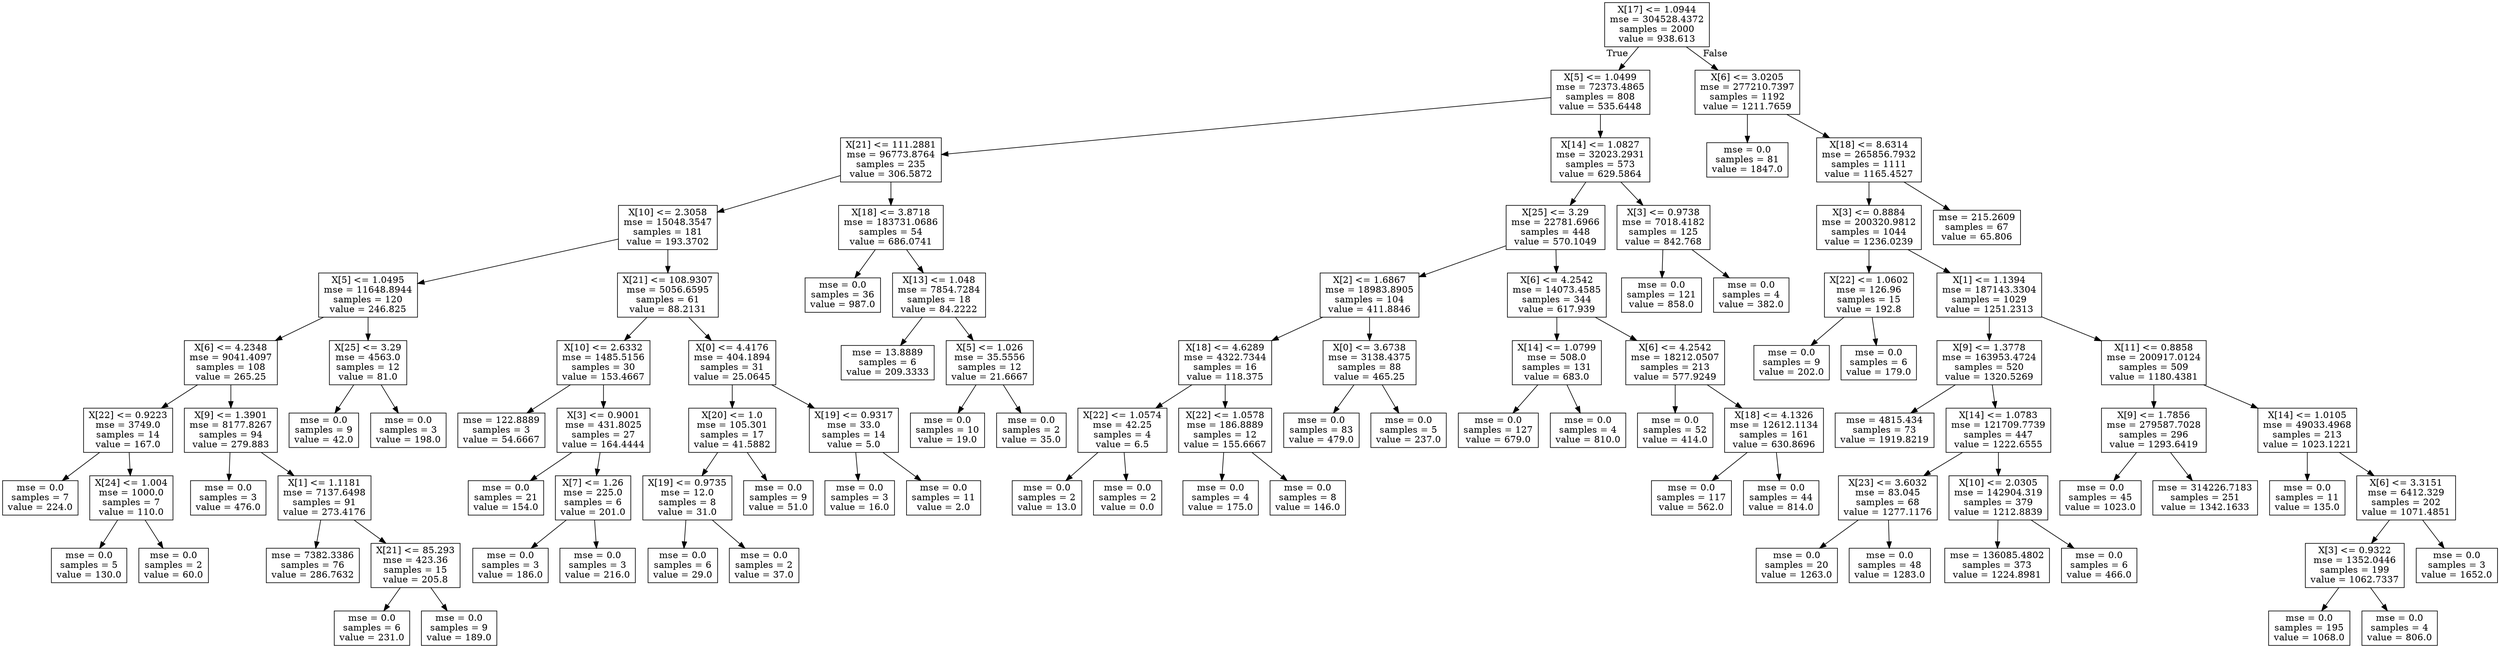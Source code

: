 digraph Tree {
node [shape=box] ;
0 [label="X[17] <= 1.0944\nmse = 304528.4372\nsamples = 2000\nvalue = 938.613"] ;
1 [label="X[5] <= 1.0499\nmse = 72373.4865\nsamples = 808\nvalue = 535.6448"] ;
0 -> 1 [labeldistance=2.5, labelangle=45, headlabel="True"] ;
2 [label="X[21] <= 111.2881\nmse = 96773.8764\nsamples = 235\nvalue = 306.5872"] ;
1 -> 2 ;
3 [label="X[10] <= 2.3058\nmse = 15048.3547\nsamples = 181\nvalue = 193.3702"] ;
2 -> 3 ;
4 [label="X[5] <= 1.0495\nmse = 11648.8944\nsamples = 120\nvalue = 246.825"] ;
3 -> 4 ;
5 [label="X[6] <= 4.2348\nmse = 9041.4097\nsamples = 108\nvalue = 265.25"] ;
4 -> 5 ;
6 [label="X[22] <= 0.9223\nmse = 3749.0\nsamples = 14\nvalue = 167.0"] ;
5 -> 6 ;
7 [label="mse = 0.0\nsamples = 7\nvalue = 224.0"] ;
6 -> 7 ;
8 [label="X[24] <= 1.004\nmse = 1000.0\nsamples = 7\nvalue = 110.0"] ;
6 -> 8 ;
9 [label="mse = 0.0\nsamples = 5\nvalue = 130.0"] ;
8 -> 9 ;
10 [label="mse = 0.0\nsamples = 2\nvalue = 60.0"] ;
8 -> 10 ;
11 [label="X[9] <= 1.3901\nmse = 8177.8267\nsamples = 94\nvalue = 279.883"] ;
5 -> 11 ;
12 [label="mse = 0.0\nsamples = 3\nvalue = 476.0"] ;
11 -> 12 ;
13 [label="X[1] <= 1.1181\nmse = 7137.6498\nsamples = 91\nvalue = 273.4176"] ;
11 -> 13 ;
14 [label="mse = 7382.3386\nsamples = 76\nvalue = 286.7632"] ;
13 -> 14 ;
15 [label="X[21] <= 85.293\nmse = 423.36\nsamples = 15\nvalue = 205.8"] ;
13 -> 15 ;
16 [label="mse = 0.0\nsamples = 6\nvalue = 231.0"] ;
15 -> 16 ;
17 [label="mse = 0.0\nsamples = 9\nvalue = 189.0"] ;
15 -> 17 ;
18 [label="X[25] <= 3.29\nmse = 4563.0\nsamples = 12\nvalue = 81.0"] ;
4 -> 18 ;
19 [label="mse = 0.0\nsamples = 9\nvalue = 42.0"] ;
18 -> 19 ;
20 [label="mse = 0.0\nsamples = 3\nvalue = 198.0"] ;
18 -> 20 ;
21 [label="X[21] <= 108.9307\nmse = 5056.6595\nsamples = 61\nvalue = 88.2131"] ;
3 -> 21 ;
22 [label="X[10] <= 2.6332\nmse = 1485.5156\nsamples = 30\nvalue = 153.4667"] ;
21 -> 22 ;
23 [label="mse = 122.8889\nsamples = 3\nvalue = 54.6667"] ;
22 -> 23 ;
24 [label="X[3] <= 0.9001\nmse = 431.8025\nsamples = 27\nvalue = 164.4444"] ;
22 -> 24 ;
25 [label="mse = 0.0\nsamples = 21\nvalue = 154.0"] ;
24 -> 25 ;
26 [label="X[7] <= 1.26\nmse = 225.0\nsamples = 6\nvalue = 201.0"] ;
24 -> 26 ;
27 [label="mse = 0.0\nsamples = 3\nvalue = 186.0"] ;
26 -> 27 ;
28 [label="mse = 0.0\nsamples = 3\nvalue = 216.0"] ;
26 -> 28 ;
29 [label="X[0] <= 4.4176\nmse = 404.1894\nsamples = 31\nvalue = 25.0645"] ;
21 -> 29 ;
30 [label="X[20] <= 1.0\nmse = 105.301\nsamples = 17\nvalue = 41.5882"] ;
29 -> 30 ;
31 [label="X[19] <= 0.9735\nmse = 12.0\nsamples = 8\nvalue = 31.0"] ;
30 -> 31 ;
32 [label="mse = 0.0\nsamples = 6\nvalue = 29.0"] ;
31 -> 32 ;
33 [label="mse = 0.0\nsamples = 2\nvalue = 37.0"] ;
31 -> 33 ;
34 [label="mse = 0.0\nsamples = 9\nvalue = 51.0"] ;
30 -> 34 ;
35 [label="X[19] <= 0.9317\nmse = 33.0\nsamples = 14\nvalue = 5.0"] ;
29 -> 35 ;
36 [label="mse = 0.0\nsamples = 3\nvalue = 16.0"] ;
35 -> 36 ;
37 [label="mse = 0.0\nsamples = 11\nvalue = 2.0"] ;
35 -> 37 ;
38 [label="X[18] <= 3.8718\nmse = 183731.0686\nsamples = 54\nvalue = 686.0741"] ;
2 -> 38 ;
39 [label="mse = 0.0\nsamples = 36\nvalue = 987.0"] ;
38 -> 39 ;
40 [label="X[13] <= 1.048\nmse = 7854.7284\nsamples = 18\nvalue = 84.2222"] ;
38 -> 40 ;
41 [label="mse = 13.8889\nsamples = 6\nvalue = 209.3333"] ;
40 -> 41 ;
42 [label="X[5] <= 1.026\nmse = 35.5556\nsamples = 12\nvalue = 21.6667"] ;
40 -> 42 ;
43 [label="mse = 0.0\nsamples = 10\nvalue = 19.0"] ;
42 -> 43 ;
44 [label="mse = 0.0\nsamples = 2\nvalue = 35.0"] ;
42 -> 44 ;
45 [label="X[14] <= 1.0827\nmse = 32023.2931\nsamples = 573\nvalue = 629.5864"] ;
1 -> 45 ;
46 [label="X[25] <= 3.29\nmse = 22781.6966\nsamples = 448\nvalue = 570.1049"] ;
45 -> 46 ;
47 [label="X[2] <= 1.6867\nmse = 18983.8905\nsamples = 104\nvalue = 411.8846"] ;
46 -> 47 ;
48 [label="X[18] <= 4.6289\nmse = 4322.7344\nsamples = 16\nvalue = 118.375"] ;
47 -> 48 ;
49 [label="X[22] <= 1.0574\nmse = 42.25\nsamples = 4\nvalue = 6.5"] ;
48 -> 49 ;
50 [label="mse = 0.0\nsamples = 2\nvalue = 13.0"] ;
49 -> 50 ;
51 [label="mse = 0.0\nsamples = 2\nvalue = 0.0"] ;
49 -> 51 ;
52 [label="X[22] <= 1.0578\nmse = 186.8889\nsamples = 12\nvalue = 155.6667"] ;
48 -> 52 ;
53 [label="mse = 0.0\nsamples = 4\nvalue = 175.0"] ;
52 -> 53 ;
54 [label="mse = 0.0\nsamples = 8\nvalue = 146.0"] ;
52 -> 54 ;
55 [label="X[0] <= 3.6738\nmse = 3138.4375\nsamples = 88\nvalue = 465.25"] ;
47 -> 55 ;
56 [label="mse = 0.0\nsamples = 83\nvalue = 479.0"] ;
55 -> 56 ;
57 [label="mse = 0.0\nsamples = 5\nvalue = 237.0"] ;
55 -> 57 ;
58 [label="X[6] <= 4.2542\nmse = 14073.4585\nsamples = 344\nvalue = 617.939"] ;
46 -> 58 ;
59 [label="X[14] <= 1.0799\nmse = 508.0\nsamples = 131\nvalue = 683.0"] ;
58 -> 59 ;
60 [label="mse = 0.0\nsamples = 127\nvalue = 679.0"] ;
59 -> 60 ;
61 [label="mse = 0.0\nsamples = 4\nvalue = 810.0"] ;
59 -> 61 ;
62 [label="X[6] <= 4.2542\nmse = 18212.0507\nsamples = 213\nvalue = 577.9249"] ;
58 -> 62 ;
63 [label="mse = 0.0\nsamples = 52\nvalue = 414.0"] ;
62 -> 63 ;
64 [label="X[18] <= 4.1326\nmse = 12612.1134\nsamples = 161\nvalue = 630.8696"] ;
62 -> 64 ;
65 [label="mse = 0.0\nsamples = 117\nvalue = 562.0"] ;
64 -> 65 ;
66 [label="mse = 0.0\nsamples = 44\nvalue = 814.0"] ;
64 -> 66 ;
67 [label="X[3] <= 0.9738\nmse = 7018.4182\nsamples = 125\nvalue = 842.768"] ;
45 -> 67 ;
68 [label="mse = 0.0\nsamples = 121\nvalue = 858.0"] ;
67 -> 68 ;
69 [label="mse = 0.0\nsamples = 4\nvalue = 382.0"] ;
67 -> 69 ;
70 [label="X[6] <= 3.0205\nmse = 277210.7397\nsamples = 1192\nvalue = 1211.7659"] ;
0 -> 70 [labeldistance=2.5, labelangle=-45, headlabel="False"] ;
71 [label="mse = 0.0\nsamples = 81\nvalue = 1847.0"] ;
70 -> 71 ;
72 [label="X[18] <= 8.6314\nmse = 265856.7932\nsamples = 1111\nvalue = 1165.4527"] ;
70 -> 72 ;
73 [label="X[3] <= 0.8884\nmse = 200320.9812\nsamples = 1044\nvalue = 1236.0239"] ;
72 -> 73 ;
74 [label="X[22] <= 1.0602\nmse = 126.96\nsamples = 15\nvalue = 192.8"] ;
73 -> 74 ;
75 [label="mse = 0.0\nsamples = 9\nvalue = 202.0"] ;
74 -> 75 ;
76 [label="mse = 0.0\nsamples = 6\nvalue = 179.0"] ;
74 -> 76 ;
77 [label="X[1] <= 1.1394\nmse = 187143.3304\nsamples = 1029\nvalue = 1251.2313"] ;
73 -> 77 ;
78 [label="X[9] <= 1.3778\nmse = 163953.4724\nsamples = 520\nvalue = 1320.5269"] ;
77 -> 78 ;
79 [label="mse = 4815.434\nsamples = 73\nvalue = 1919.8219"] ;
78 -> 79 ;
80 [label="X[14] <= 1.0783\nmse = 121709.7739\nsamples = 447\nvalue = 1222.6555"] ;
78 -> 80 ;
81 [label="X[23] <= 3.6032\nmse = 83.045\nsamples = 68\nvalue = 1277.1176"] ;
80 -> 81 ;
82 [label="mse = 0.0\nsamples = 20\nvalue = 1263.0"] ;
81 -> 82 ;
83 [label="mse = 0.0\nsamples = 48\nvalue = 1283.0"] ;
81 -> 83 ;
84 [label="X[10] <= 2.0305\nmse = 142904.319\nsamples = 379\nvalue = 1212.8839"] ;
80 -> 84 ;
85 [label="mse = 136085.4802\nsamples = 373\nvalue = 1224.8981"] ;
84 -> 85 ;
86 [label="mse = 0.0\nsamples = 6\nvalue = 466.0"] ;
84 -> 86 ;
87 [label="X[11] <= 0.8858\nmse = 200917.0124\nsamples = 509\nvalue = 1180.4381"] ;
77 -> 87 ;
88 [label="X[9] <= 1.7856\nmse = 279587.7028\nsamples = 296\nvalue = 1293.6419"] ;
87 -> 88 ;
89 [label="mse = 0.0\nsamples = 45\nvalue = 1023.0"] ;
88 -> 89 ;
90 [label="mse = 314226.7183\nsamples = 251\nvalue = 1342.1633"] ;
88 -> 90 ;
91 [label="X[14] <= 1.0105\nmse = 49033.4968\nsamples = 213\nvalue = 1023.1221"] ;
87 -> 91 ;
92 [label="mse = 0.0\nsamples = 11\nvalue = 135.0"] ;
91 -> 92 ;
93 [label="X[6] <= 3.3151\nmse = 6412.329\nsamples = 202\nvalue = 1071.4851"] ;
91 -> 93 ;
94 [label="X[3] <= 0.9322\nmse = 1352.0446\nsamples = 199\nvalue = 1062.7337"] ;
93 -> 94 ;
95 [label="mse = 0.0\nsamples = 195\nvalue = 1068.0"] ;
94 -> 95 ;
96 [label="mse = 0.0\nsamples = 4\nvalue = 806.0"] ;
94 -> 96 ;
97 [label="mse = 0.0\nsamples = 3\nvalue = 1652.0"] ;
93 -> 97 ;
98 [label="mse = 215.2609\nsamples = 67\nvalue = 65.806"] ;
72 -> 98 ;
}